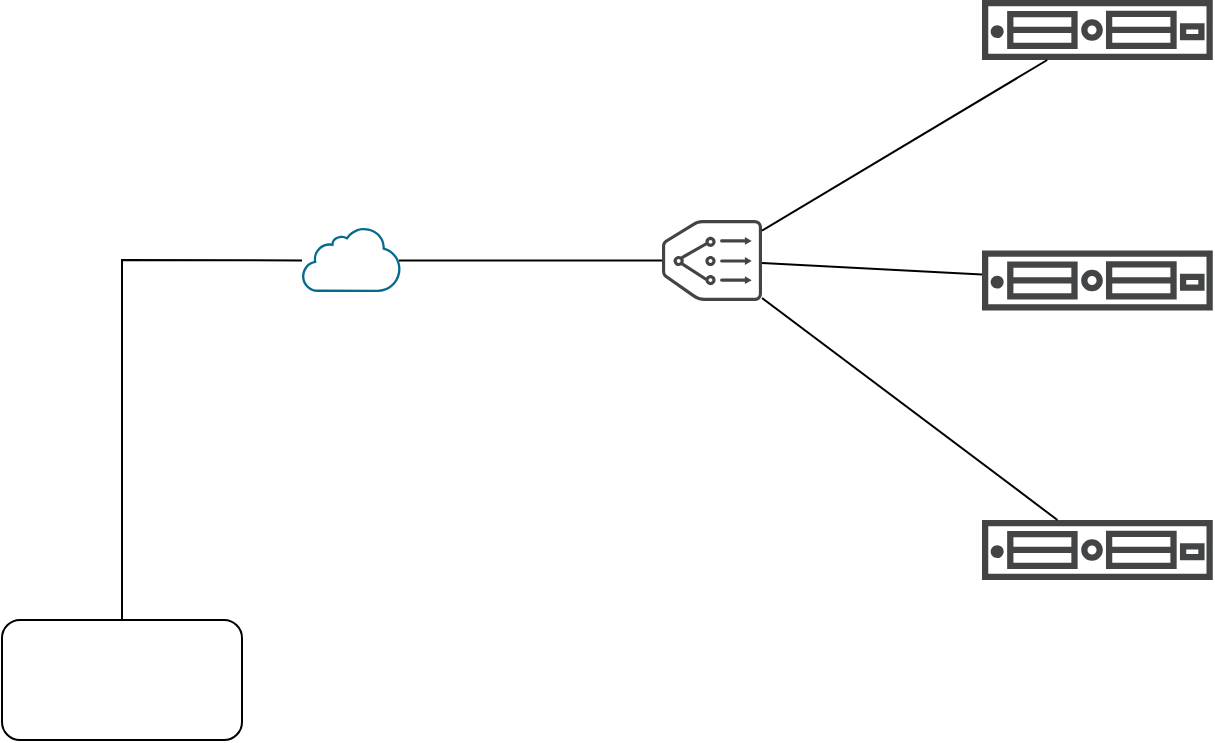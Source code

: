 <mxfile>
    <diagram id="TzZMUonu0IDne00ySSl8" name="Page-1">
        <mxGraphModel dx="1118" dy="414" grid="1" gridSize="10" guides="1" tooltips="1" connect="1" arrows="1" fold="1" page="1" pageScale="1" pageWidth="827" pageHeight="1169" math="0" shadow="0">
            <root>
                <mxCell id="0"/>
                <mxCell id="1" parent="0"/>
                <mxCell id="kllJaaGimL30p1iQRSzy-1" value="" style="sketch=0;pointerEvents=1;shadow=0;dashed=0;html=1;strokeColor=none;fillColor=#434445;aspect=fixed;labelPosition=center;verticalLabelPosition=bottom;verticalAlign=top;align=center;outlineConnect=0;shape=mxgraph.vvd.nsx_edge_and_load_balancer;" parent="1" vertex="1">
                    <mxGeometry x="380" y="340" width="50" height="40.5" as="geometry"/>
                </mxCell>
                <mxCell id="kllJaaGimL30p1iQRSzy-3" value="" style="sketch=0;pointerEvents=1;shadow=0;dashed=0;html=1;strokeColor=none;fillColor=#434445;aspect=fixed;labelPosition=center;verticalLabelPosition=bottom;verticalAlign=top;align=center;outlineConnect=0;shape=mxgraph.vvd.server;" parent="1" vertex="1">
                    <mxGeometry x="540" y="230" width="115.38" height="30" as="geometry"/>
                </mxCell>
                <mxCell id="kllJaaGimL30p1iQRSzy-6" value="" style="rounded=1;whiteSpace=wrap;html=1;" parent="1" vertex="1">
                    <mxGeometry x="50" y="540" width="120" height="60" as="geometry"/>
                </mxCell>
                <mxCell id="kllJaaGimL30p1iQRSzy-7" value="" style="endArrow=none;html=1;rounded=0;exitX=0.5;exitY=0;exitDx=0;exitDy=0;" parent="1" source="kllJaaGimL30p1iQRSzy-6" edge="1">
                    <mxGeometry width="50" height="50" relative="1" as="geometry">
                        <mxPoint x="390" y="420" as="sourcePoint"/>
                        <mxPoint x="200" y="360.197" as="targetPoint"/>
                        <Array as="points">
                            <mxPoint x="110" y="360"/>
                        </Array>
                    </mxGeometry>
                </mxCell>
                <mxCell id="kllJaaGimL30p1iQRSzy-8" value="" style="endArrow=none;html=1;rounded=0;" parent="1" target="kllJaaGimL30p1iQRSzy-1" edge="1">
                    <mxGeometry width="50" height="50" relative="1" as="geometry">
                        <mxPoint x="248.5" y="360.25" as="sourcePoint"/>
                        <mxPoint x="440" y="370" as="targetPoint"/>
                    </mxGeometry>
                </mxCell>
                <mxCell id="kllJaaGimL30p1iQRSzy-9" value="" style="endArrow=none;html=1;rounded=0;" parent="1" source="kllJaaGimL30p1iQRSzy-1" target="kllJaaGimL30p1iQRSzy-3" edge="1">
                    <mxGeometry width="50" height="50" relative="1" as="geometry">
                        <mxPoint x="390" y="420" as="sourcePoint"/>
                        <mxPoint x="520" y="240" as="targetPoint"/>
                    </mxGeometry>
                </mxCell>
                <mxCell id="kllJaaGimL30p1iQRSzy-10" value="" style="sketch=0;pointerEvents=1;shadow=0;dashed=0;html=1;strokeColor=none;fillColor=#434445;aspect=fixed;labelPosition=center;verticalLabelPosition=bottom;verticalAlign=top;align=center;outlineConnect=0;shape=mxgraph.vvd.server;" parent="1" vertex="1">
                    <mxGeometry x="540" y="355.25" width="115.38" height="30" as="geometry"/>
                </mxCell>
                <mxCell id="kllJaaGimL30p1iQRSzy-11" value="" style="sketch=0;pointerEvents=1;shadow=0;dashed=0;html=1;strokeColor=none;fillColor=#434445;aspect=fixed;labelPosition=center;verticalLabelPosition=bottom;verticalAlign=top;align=center;outlineConnect=0;shape=mxgraph.vvd.server;" parent="1" vertex="1">
                    <mxGeometry x="540" y="490" width="115.38" height="30" as="geometry"/>
                </mxCell>
                <mxCell id="kllJaaGimL30p1iQRSzy-12" value="" style="endArrow=none;html=1;rounded=0;" parent="1" source="kllJaaGimL30p1iQRSzy-1" target="kllJaaGimL30p1iQRSzy-10" edge="1">
                    <mxGeometry width="50" height="50" relative="1" as="geometry">
                        <mxPoint x="390" y="420" as="sourcePoint"/>
                        <mxPoint x="440" y="370" as="targetPoint"/>
                    </mxGeometry>
                </mxCell>
                <mxCell id="kllJaaGimL30p1iQRSzy-13" value="" style="endArrow=none;html=1;rounded=0;" parent="1" source="kllJaaGimL30p1iQRSzy-1" target="kllJaaGimL30p1iQRSzy-11" edge="1">
                    <mxGeometry width="50" height="50" relative="1" as="geometry">
                        <mxPoint x="390" y="420" as="sourcePoint"/>
                        <mxPoint x="440" y="370" as="targetPoint"/>
                    </mxGeometry>
                </mxCell>
                <mxCell id="2" value="" style="sketch=0;pointerEvents=1;shadow=0;dashed=0;html=1;strokeColor=none;aspect=fixed;labelPosition=center;verticalLabelPosition=bottom;verticalAlign=top;align=center;outlineConnect=0;shape=mxgraph.vvd.cloud_computing;fillColor=#066A90;" vertex="1" parent="1">
                    <mxGeometry x="200" y="344" width="50" height="32" as="geometry"/>
                </mxCell>
            </root>
        </mxGraphModel>
    </diagram>
</mxfile>